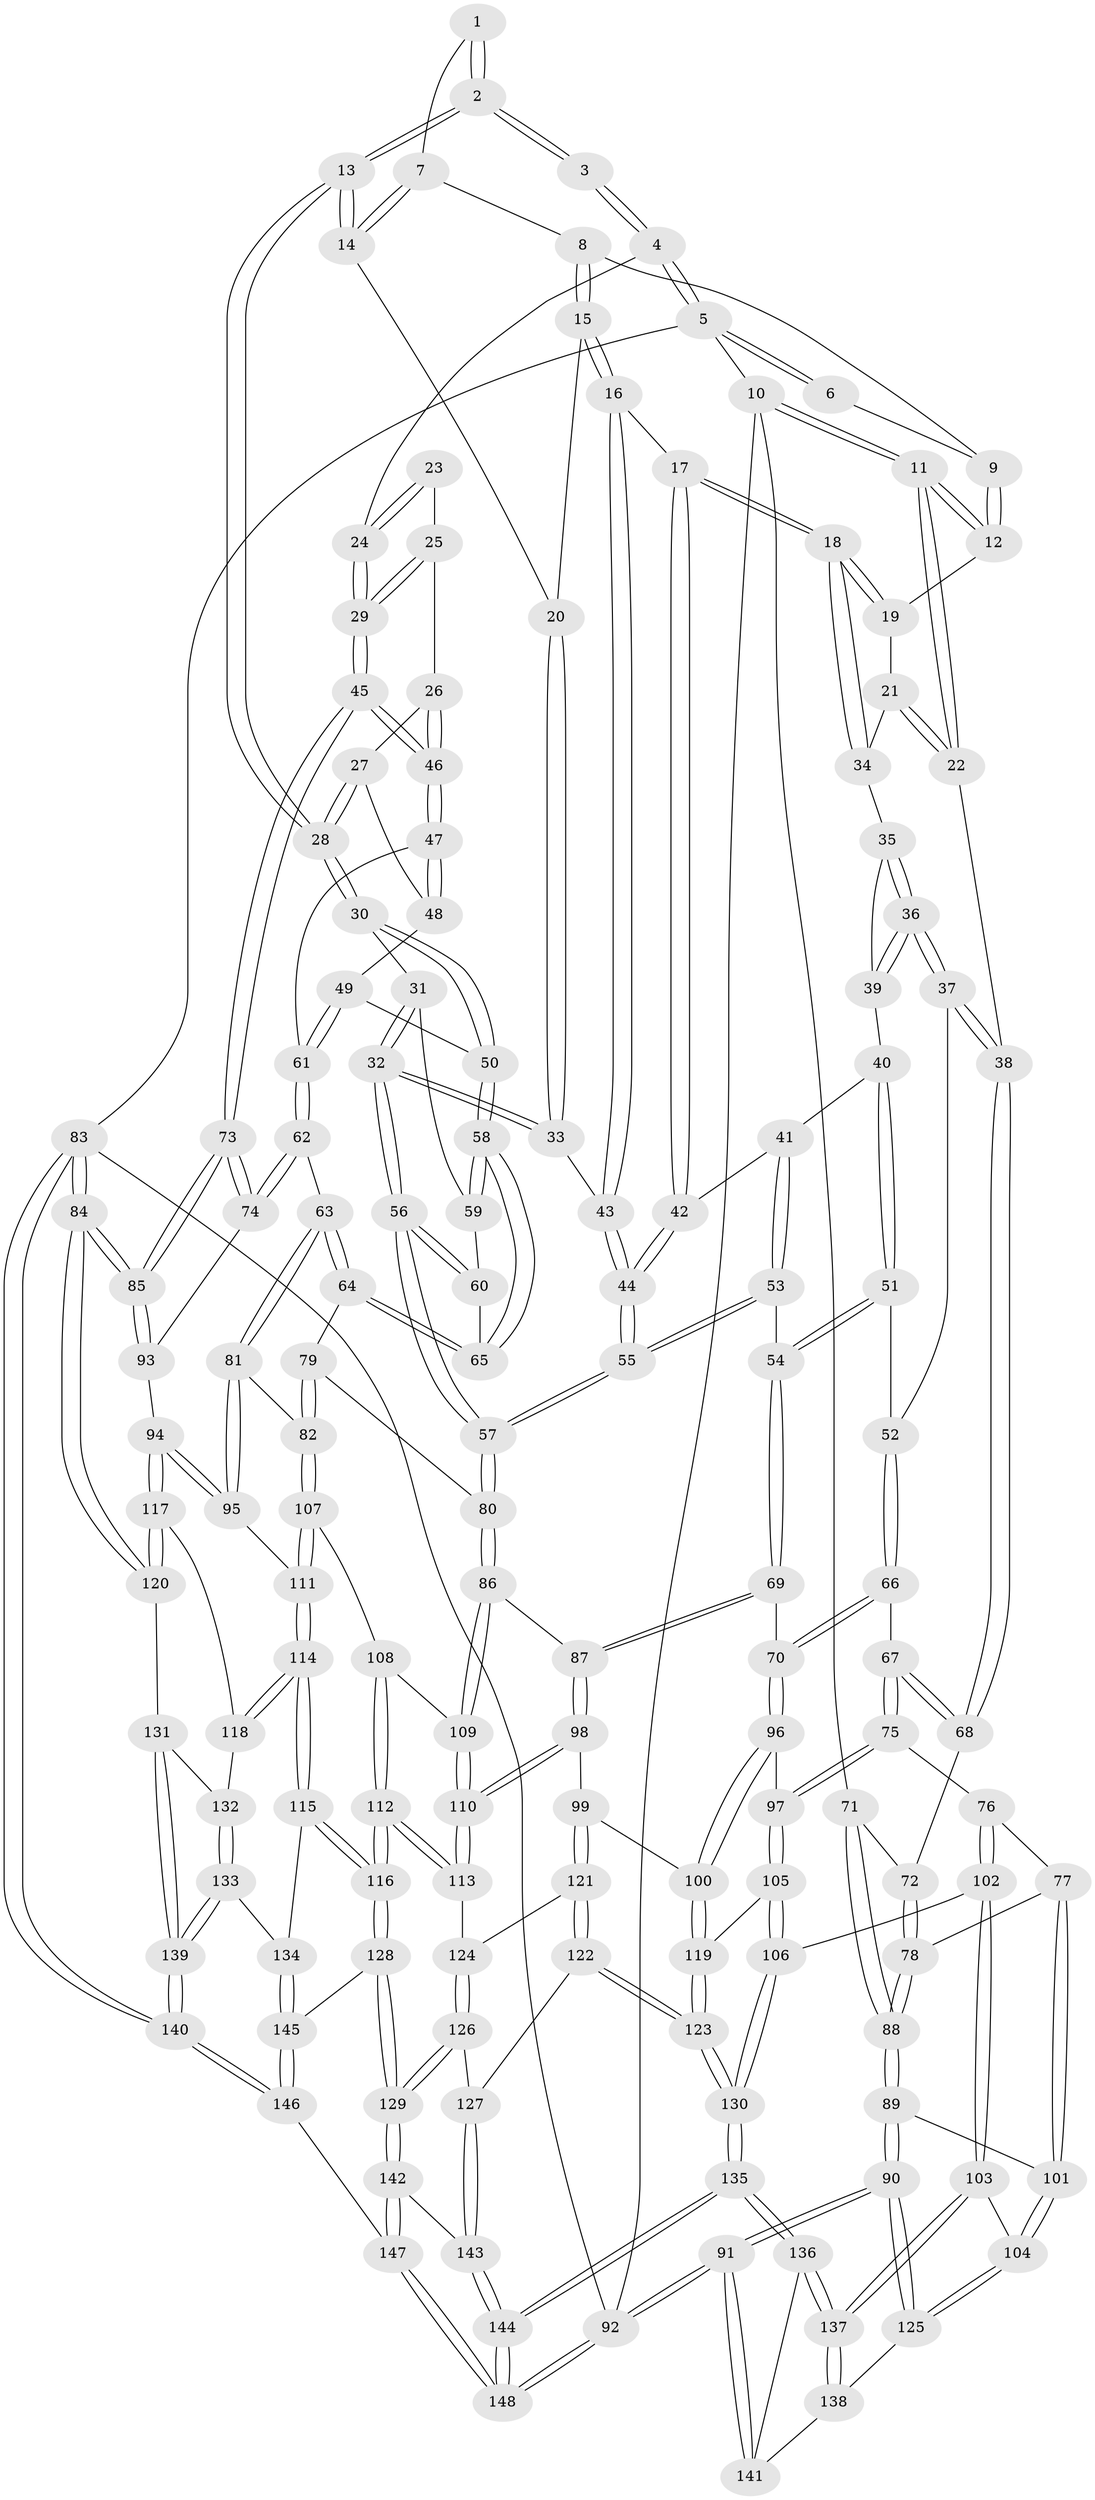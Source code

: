 // coarse degree distribution, {4: 0.44565217391304346, 6: 0.11956521739130435, 7: 0.010869565217391304, 5: 0.29347826086956524, 3: 0.13043478260869565}
// Generated by graph-tools (version 1.1) at 2025/52/02/27/25 19:52:37]
// undirected, 148 vertices, 367 edges
graph export_dot {
graph [start="1"]
  node [color=gray90,style=filled];
  1 [pos="+0.6894031327471792+0"];
  2 [pos="+0.8042764081469417+0.10456202639954822"];
  3 [pos="+0.8052735285088719+0.1047088309610418"];
  4 [pos="+1+0"];
  5 [pos="+1+0"];
  6 [pos="+0.6868548402578653+0"];
  7 [pos="+0.6548989880120666+0"];
  8 [pos="+0.5241165195597388+0.09452780739635702"];
  9 [pos="+0.3920601216993661+0"];
  10 [pos="+0+0"];
  11 [pos="+0+0"];
  12 [pos="+0.29254499865609795+0"];
  13 [pos="+0.7333675844920866+0.19776309063963002"];
  14 [pos="+0.6369510583302608+0.1513421161213655"];
  15 [pos="+0.5303579387551477+0.1836362310004194"];
  16 [pos="+0.49623234656342835+0.2059017352756571"];
  17 [pos="+0.49511351894950667+0.20600543210163022"];
  18 [pos="+0.4663233768471355+0.18646327685268826"];
  19 [pos="+0.30619558495311866+0"];
  20 [pos="+0.5855315064500518+0.1755531031801448"];
  21 [pos="+0.2975975874614646+0.18488503680185772"];
  22 [pos="+0.21671209394518304+0.2122609875826728"];
  23 [pos="+0.8482289938613333+0.14088761829665652"];
  24 [pos="+1+0"];
  25 [pos="+0.8924152075702854+0.19848095350347264"];
  26 [pos="+0.8502388968139506+0.2551315210825388"];
  27 [pos="+0.8002776517067522+0.27510387879465736"];
  28 [pos="+0.7565502111235227+0.26677419365808264"];
  29 [pos="+1+0.08760296238302291"];
  30 [pos="+0.7187137440048146+0.31329927130897234"];
  31 [pos="+0.6720031521302566+0.3435883136398099"];
  32 [pos="+0.6719499918077175+0.3435997210564673"];
  33 [pos="+0.6542524841508585+0.33401866470314084"];
  34 [pos="+0.30346806739760246+0.1902065633177853"];
  35 [pos="+0.30911636842179085+0.20886602757600725"];
  36 [pos="+0.23327775192380187+0.3471578405659193"];
  37 [pos="+0.20532475307574316+0.37007721304620345"];
  38 [pos="+0.15333935771736804+0.3546574076029312"];
  39 [pos="+0.34204786212240723+0.27909257421499195"];
  40 [pos="+0.3875384534223687+0.3081669569971494"];
  41 [pos="+0.41010174704538055+0.3088627789974468"];
  42 [pos="+0.4199504956517001+0.3052806512188524"];
  43 [pos="+0.5597555932744643+0.3176343945844778"];
  44 [pos="+0.5080050159401553+0.39807665546863386"];
  45 [pos="+1+0.34691142688908844"];
  46 [pos="+1+0.36262978999660167"];
  47 [pos="+0.9076613396841477+0.4065944821412129"];
  48 [pos="+0.8161965934112297+0.30178954285804876"];
  49 [pos="+0.8067734613265573+0.4075051236534063"];
  50 [pos="+0.7902151663039906+0.4110701377082941"];
  51 [pos="+0.3051338287626268+0.4049025563977846"];
  52 [pos="+0.21471599903346844+0.3771792944004188"];
  53 [pos="+0.39785827066824514+0.4918369123503986"];
  54 [pos="+0.3849423646656503+0.49540687158281366"];
  55 [pos="+0.515375932161315+0.49213333480874494"];
  56 [pos="+0.5811928551804632+0.49486158120317886"];
  57 [pos="+0.5557423480730894+0.5181571889362125"];
  58 [pos="+0.7610864687580343+0.45814635742487314"];
  59 [pos="+0.6870616941226327+0.36925912339164946"];
  60 [pos="+0.7061652571106329+0.47270605458179243"];
  61 [pos="+0.8956640369405882+0.41860603461860063"];
  62 [pos="+0.8588547676382877+0.5207784126535115"];
  63 [pos="+0.8243137068223023+0.544912865160817"];
  64 [pos="+0.7605650646724353+0.4834115976670944"];
  65 [pos="+0.759191204517745+0.4809479478951475"];
  66 [pos="+0.2468161058628979+0.5274787766964559"];
  67 [pos="+0.15284116222722935+0.5627522844243731"];
  68 [pos="+0.12225562915210168+0.3610481025324828"];
  69 [pos="+0.34847857850793734+0.5418201957785179"];
  70 [pos="+0.332145044817522+0.5538879270035313"];
  71 [pos="+0+0.28421898097273474"];
  72 [pos="+0.06755059703527311+0.35028405870376644"];
  73 [pos="+1+0.5570947967182023"];
  74 [pos="+1+0.5789633012984614"];
  75 [pos="+0.1432810799635518+0.5798532056274389"];
  76 [pos="+0.13292408653842874+0.5861540249181496"];
  77 [pos="+0.11084131323549302+0.5868259484047477"];
  78 [pos="+0.08497072362247254+0.5783930316960474"];
  79 [pos="+0.7142648259813086+0.5215408518143589"];
  80 [pos="+0.5656768395083565+0.5477531528841025"];
  81 [pos="+0.8006810136071832+0.6318365051902719"];
  82 [pos="+0.7202176046559715+0.6487076421603808"];
  83 [pos="+1+1"];
  84 [pos="+1+0.8681955867997336"];
  85 [pos="+1+0.8563014744558192"];
  86 [pos="+0.5668510581676371+0.553140086184543"];
  87 [pos="+0.45249917182419463+0.6588177052475005"];
  88 [pos="+0+0.5179807575171655"];
  89 [pos="+0+0.5777207858372766"];
  90 [pos="+0+0.8060377272147228"];
  91 [pos="+0+0.8778240538119911"];
  92 [pos="+0+1"];
  93 [pos="+0.8742034163955018+0.6816305267459503"];
  94 [pos="+0.8602405060057303+0.6854958854872412"];
  95 [pos="+0.8559487604587345+0.6822672109172551"];
  96 [pos="+0.2952780800681056+0.6825162746304697"];
  97 [pos="+0.2915987527767301+0.683870047264102"];
  98 [pos="+0.44994115556405456+0.6651640916329193"];
  99 [pos="+0.37113821974004907+0.7209540063963269"];
  100 [pos="+0.3627611489731431+0.7177110550106438"];
  101 [pos="+0.0600822177728411+0.6650088821001952"];
  102 [pos="+0.1441310608902985+0.7823934784480177"];
  103 [pos="+0.12556255819716905+0.7873154193645806"];
  104 [pos="+0.06818725911777891+0.7858039319492155"];
  105 [pos="+0.2829308505383245+0.6926666994229421"];
  106 [pos="+0.15851845489945818+0.7842119694688456"];
  107 [pos="+0.6830350139653083+0.6598583485407093"];
  108 [pos="+0.6820387630745927+0.6599974502275644"];
  109 [pos="+0.6209599077840705+0.626450143921688"];
  110 [pos="+0.5252133007914243+0.7472630456467239"];
  111 [pos="+0.7607836898121145+0.7700365007366534"];
  112 [pos="+0.6492424006218118+0.8494733799826749"];
  113 [pos="+0.5227243261177708+0.7669430540530359"];
  114 [pos="+0.7697213646576111+0.8326576299535097"];
  115 [pos="+0.699179491900043+0.8629811043308622"];
  116 [pos="+0.6568748287441167+0.8723701316826227"];
  117 [pos="+0.8696647631047335+0.7546806330938942"];
  118 [pos="+0.779852388243489+0.8318725484685154"];
  119 [pos="+0.30076095868457126+0.832633837734314"];
  120 [pos="+0.9453162771296717+0.8376038759491993"];
  121 [pos="+0.3926872282653963+0.7602049807614897"];
  122 [pos="+0.3358776702344062+0.8860080608960522"];
  123 [pos="+0.29435936502177695+0.8920826357617243"];
  124 [pos="+0.46888470965600804+0.8008571980993523"];
  125 [pos="+0+0.8107066945524118"];
  126 [pos="+0.46583212003633323+0.8796717904100597"];
  127 [pos="+0.3458440116754084+0.8897103679703019"];
  128 [pos="+0.6243919912412134+0.9589178551457109"];
  129 [pos="+0.5863025879162318+1"];
  130 [pos="+0.264257908093726+0.904920322650776"];
  131 [pos="+0.9099597092097488+0.8712804561709206"];
  132 [pos="+0.8094694396691262+0.858987164744014"];
  133 [pos="+0.8276353838333084+0.9370136103383987"];
  134 [pos="+0.8228112196044135+0.9387269448999601"];
  135 [pos="+0.18979762700312475+1"];
  136 [pos="+0.1281402697466988+1"];
  137 [pos="+0.11480852472171446+0.9888900886590525"];
  138 [pos="+0.04960920156054456+0.9193559309238027"];
  139 [pos="+0.8738676177859195+0.944532117848497"];
  140 [pos="+1+1"];
  141 [pos="+0.018481638852253682+0.9638516264467811"];
  142 [pos="+0.5838635507387617+1"];
  143 [pos="+0.3870988583097925+0.9583345651526878"];
  144 [pos="+0.19181454093914724+1"];
  145 [pos="+0.8108411845590494+0.9493567228885651"];
  146 [pos="+0.7033520828375082+1"];
  147 [pos="+0.592729669176554+1"];
  148 [pos="+0.18746795317007725+1"];
  1 -- 2;
  1 -- 2;
  1 -- 7;
  2 -- 3;
  2 -- 3;
  2 -- 13;
  2 -- 13;
  3 -- 4;
  3 -- 4;
  4 -- 5;
  4 -- 5;
  4 -- 24;
  5 -- 6;
  5 -- 6;
  5 -- 10;
  5 -- 83;
  6 -- 9;
  7 -- 8;
  7 -- 14;
  7 -- 14;
  8 -- 9;
  8 -- 15;
  8 -- 15;
  9 -- 12;
  9 -- 12;
  10 -- 11;
  10 -- 11;
  10 -- 71;
  10 -- 92;
  11 -- 12;
  11 -- 12;
  11 -- 22;
  11 -- 22;
  12 -- 19;
  13 -- 14;
  13 -- 14;
  13 -- 28;
  13 -- 28;
  14 -- 20;
  15 -- 16;
  15 -- 16;
  15 -- 20;
  16 -- 17;
  16 -- 43;
  16 -- 43;
  17 -- 18;
  17 -- 18;
  17 -- 42;
  17 -- 42;
  18 -- 19;
  18 -- 19;
  18 -- 34;
  18 -- 34;
  19 -- 21;
  20 -- 33;
  20 -- 33;
  21 -- 22;
  21 -- 22;
  21 -- 34;
  22 -- 38;
  23 -- 24;
  23 -- 24;
  23 -- 25;
  24 -- 29;
  24 -- 29;
  25 -- 26;
  25 -- 29;
  25 -- 29;
  26 -- 27;
  26 -- 46;
  26 -- 46;
  27 -- 28;
  27 -- 28;
  27 -- 48;
  28 -- 30;
  28 -- 30;
  29 -- 45;
  29 -- 45;
  30 -- 31;
  30 -- 50;
  30 -- 50;
  31 -- 32;
  31 -- 32;
  31 -- 59;
  32 -- 33;
  32 -- 33;
  32 -- 56;
  32 -- 56;
  33 -- 43;
  34 -- 35;
  35 -- 36;
  35 -- 36;
  35 -- 39;
  36 -- 37;
  36 -- 37;
  36 -- 39;
  36 -- 39;
  37 -- 38;
  37 -- 38;
  37 -- 52;
  38 -- 68;
  38 -- 68;
  39 -- 40;
  40 -- 41;
  40 -- 51;
  40 -- 51;
  41 -- 42;
  41 -- 53;
  41 -- 53;
  42 -- 44;
  42 -- 44;
  43 -- 44;
  43 -- 44;
  44 -- 55;
  44 -- 55;
  45 -- 46;
  45 -- 46;
  45 -- 73;
  45 -- 73;
  46 -- 47;
  46 -- 47;
  47 -- 48;
  47 -- 48;
  47 -- 61;
  48 -- 49;
  49 -- 50;
  49 -- 61;
  49 -- 61;
  50 -- 58;
  50 -- 58;
  51 -- 52;
  51 -- 54;
  51 -- 54;
  52 -- 66;
  52 -- 66;
  53 -- 54;
  53 -- 55;
  53 -- 55;
  54 -- 69;
  54 -- 69;
  55 -- 57;
  55 -- 57;
  56 -- 57;
  56 -- 57;
  56 -- 60;
  56 -- 60;
  57 -- 80;
  57 -- 80;
  58 -- 59;
  58 -- 59;
  58 -- 65;
  58 -- 65;
  59 -- 60;
  60 -- 65;
  61 -- 62;
  61 -- 62;
  62 -- 63;
  62 -- 74;
  62 -- 74;
  63 -- 64;
  63 -- 64;
  63 -- 81;
  63 -- 81;
  64 -- 65;
  64 -- 65;
  64 -- 79;
  66 -- 67;
  66 -- 70;
  66 -- 70;
  67 -- 68;
  67 -- 68;
  67 -- 75;
  67 -- 75;
  68 -- 72;
  69 -- 70;
  69 -- 87;
  69 -- 87;
  70 -- 96;
  70 -- 96;
  71 -- 72;
  71 -- 88;
  71 -- 88;
  72 -- 78;
  72 -- 78;
  73 -- 74;
  73 -- 74;
  73 -- 85;
  73 -- 85;
  74 -- 93;
  75 -- 76;
  75 -- 97;
  75 -- 97;
  76 -- 77;
  76 -- 102;
  76 -- 102;
  77 -- 78;
  77 -- 101;
  77 -- 101;
  78 -- 88;
  78 -- 88;
  79 -- 80;
  79 -- 82;
  79 -- 82;
  80 -- 86;
  80 -- 86;
  81 -- 82;
  81 -- 95;
  81 -- 95;
  82 -- 107;
  82 -- 107;
  83 -- 84;
  83 -- 84;
  83 -- 140;
  83 -- 140;
  83 -- 92;
  84 -- 85;
  84 -- 85;
  84 -- 120;
  84 -- 120;
  85 -- 93;
  85 -- 93;
  86 -- 87;
  86 -- 109;
  86 -- 109;
  87 -- 98;
  87 -- 98;
  88 -- 89;
  88 -- 89;
  89 -- 90;
  89 -- 90;
  89 -- 101;
  90 -- 91;
  90 -- 91;
  90 -- 125;
  90 -- 125;
  91 -- 92;
  91 -- 92;
  91 -- 141;
  91 -- 141;
  92 -- 148;
  92 -- 148;
  93 -- 94;
  94 -- 95;
  94 -- 95;
  94 -- 117;
  94 -- 117;
  95 -- 111;
  96 -- 97;
  96 -- 100;
  96 -- 100;
  97 -- 105;
  97 -- 105;
  98 -- 99;
  98 -- 110;
  98 -- 110;
  99 -- 100;
  99 -- 121;
  99 -- 121;
  100 -- 119;
  100 -- 119;
  101 -- 104;
  101 -- 104;
  102 -- 103;
  102 -- 103;
  102 -- 106;
  103 -- 104;
  103 -- 137;
  103 -- 137;
  104 -- 125;
  104 -- 125;
  105 -- 106;
  105 -- 106;
  105 -- 119;
  106 -- 130;
  106 -- 130;
  107 -- 108;
  107 -- 111;
  107 -- 111;
  108 -- 109;
  108 -- 112;
  108 -- 112;
  109 -- 110;
  109 -- 110;
  110 -- 113;
  110 -- 113;
  111 -- 114;
  111 -- 114;
  112 -- 113;
  112 -- 113;
  112 -- 116;
  112 -- 116;
  113 -- 124;
  114 -- 115;
  114 -- 115;
  114 -- 118;
  114 -- 118;
  115 -- 116;
  115 -- 116;
  115 -- 134;
  116 -- 128;
  116 -- 128;
  117 -- 118;
  117 -- 120;
  117 -- 120;
  118 -- 132;
  119 -- 123;
  119 -- 123;
  120 -- 131;
  121 -- 122;
  121 -- 122;
  121 -- 124;
  122 -- 123;
  122 -- 123;
  122 -- 127;
  123 -- 130;
  123 -- 130;
  124 -- 126;
  124 -- 126;
  125 -- 138;
  126 -- 127;
  126 -- 129;
  126 -- 129;
  127 -- 143;
  127 -- 143;
  128 -- 129;
  128 -- 129;
  128 -- 145;
  129 -- 142;
  129 -- 142;
  130 -- 135;
  130 -- 135;
  131 -- 132;
  131 -- 139;
  131 -- 139;
  132 -- 133;
  132 -- 133;
  133 -- 134;
  133 -- 139;
  133 -- 139;
  134 -- 145;
  134 -- 145;
  135 -- 136;
  135 -- 136;
  135 -- 144;
  135 -- 144;
  136 -- 137;
  136 -- 137;
  136 -- 141;
  137 -- 138;
  137 -- 138;
  138 -- 141;
  139 -- 140;
  139 -- 140;
  140 -- 146;
  140 -- 146;
  142 -- 143;
  142 -- 147;
  142 -- 147;
  143 -- 144;
  143 -- 144;
  144 -- 148;
  144 -- 148;
  145 -- 146;
  145 -- 146;
  146 -- 147;
  147 -- 148;
  147 -- 148;
}

